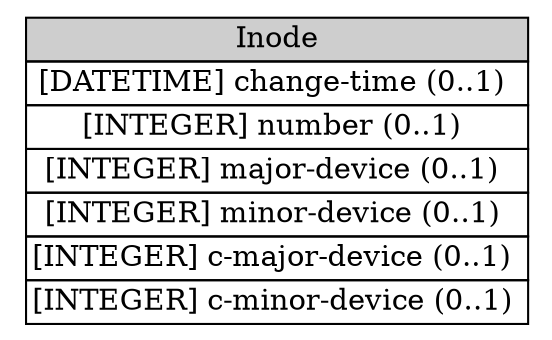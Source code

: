 digraph Inode {
	graph [rankdir=LR];
	node [label="\N"];
	graph [bb="0,0,248,148"];
	Inode [label=<<table BORDER="0" CELLBORDER="1" CELLSPACING="0"> <tr > <td BGCOLOR="#CECECE" HREF="#" TITLE="The Inode class is used to represent the additional information contained in a Unix file system i-node. ">Inode</td> </tr>" %<tr><td HREF="#" TITLE="The time of the last inode change, given by the st_ctime element of &quot;struct stat&quot;.">[DATETIME] change-time (0..1) </td></tr>%<tr><td HREF="#" TITLE="The inode number.">[INTEGER] number (0..1) </td></tr>%<tr><td HREF="#" TITLE="The major device number of the device the file resides on.">[INTEGER] major-device (0..1) </td></tr>%<tr><td HREF="#" TITLE="The minor device number of the device the file resides on.">[INTEGER] minor-device (0..1) </td></tr>%<tr><td HREF="#" TITLE="The major device of the file itself, if it is a character special device.">[INTEGER] c-major-device (0..1) </td></tr>%<tr><td HREF="#" TITLE="The minor device of the file itself, if it is a character special device.">[INTEGER] c-minor-device (0..1) </td></tr>%</table>>, shape=plaintext, pos="124,74", width="3.4444", height="2.0694"];
}
